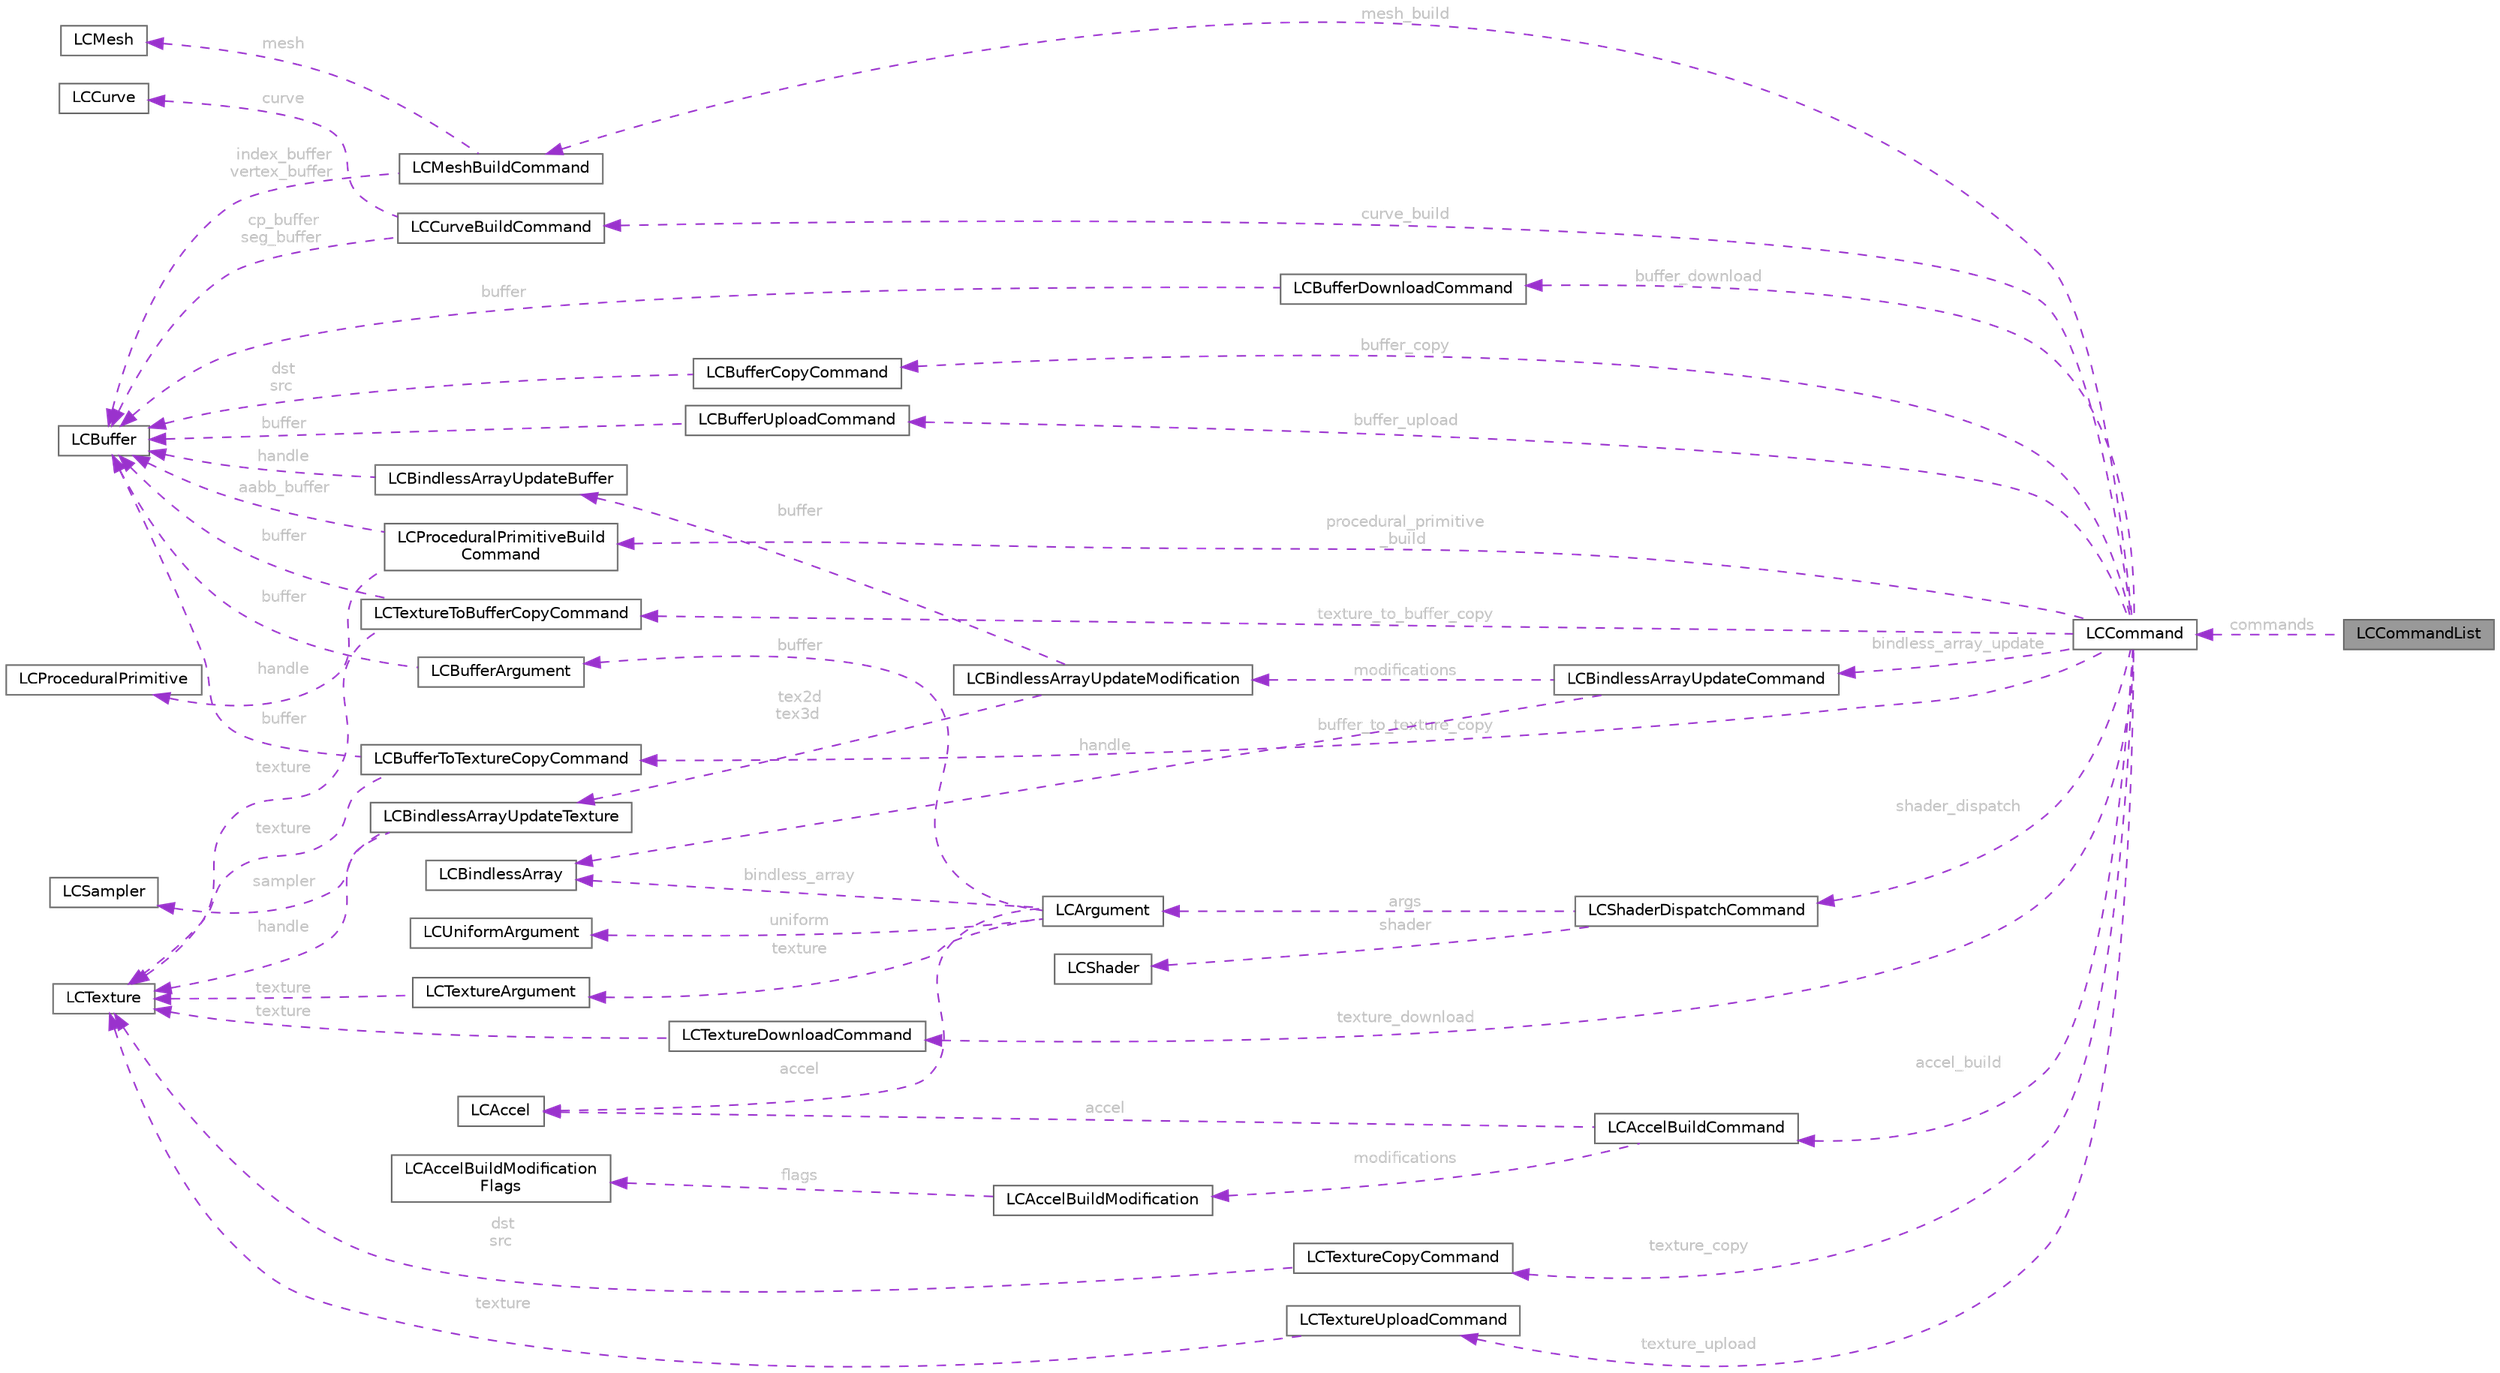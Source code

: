 digraph "LCCommandList"
{
 // LATEX_PDF_SIZE
  bgcolor="transparent";
  edge [fontname=Helvetica,fontsize=10,labelfontname=Helvetica,labelfontsize=10];
  node [fontname=Helvetica,fontsize=10,shape=box,height=0.2,width=0.4];
  rankdir="LR";
  Node1 [id="Node000001",label="LCCommandList",height=0.2,width=0.4,color="gray40", fillcolor="grey60", style="filled", fontcolor="black",tooltip=" "];
  Node2 -> Node1 [id="edge1_Node000001_Node000002",dir="back",color="darkorchid3",style="dashed",tooltip=" ",label=" commands",fontcolor="grey" ];
  Node2 [id="Node000002",label="LCCommand",height=0.2,width=0.4,color="gray40", fillcolor="white", style="filled",URL="$struct_l_c_command.html",tooltip=" "];
  Node3 -> Node2 [id="edge2_Node000002_Node000003",dir="back",color="darkorchid3",style="dashed",tooltip=" ",label=" buffer_upload",fontcolor="grey" ];
  Node3 [id="Node000003",label="LCBufferUploadCommand",height=0.2,width=0.4,color="gray40", fillcolor="white", style="filled",URL="$struct_l_c_buffer_upload_command.html",tooltip=" "];
  Node4 -> Node3 [id="edge3_Node000003_Node000004",dir="back",color="darkorchid3",style="dashed",tooltip=" ",label=" buffer",fontcolor="grey" ];
  Node4 [id="Node000004",label="LCBuffer",height=0.2,width=0.4,color="gray40", fillcolor="white", style="filled",URL="$struct_l_c_buffer.html",tooltip=" "];
  Node5 -> Node2 [id="edge4_Node000002_Node000005",dir="back",color="darkorchid3",style="dashed",tooltip=" ",label=" buffer_download",fontcolor="grey" ];
  Node5 [id="Node000005",label="LCBufferDownloadCommand",height=0.2,width=0.4,color="gray40", fillcolor="white", style="filled",URL="$struct_l_c_buffer_download_command.html",tooltip=" "];
  Node4 -> Node5 [id="edge5_Node000005_Node000004",dir="back",color="darkorchid3",style="dashed",tooltip=" ",label=" buffer",fontcolor="grey" ];
  Node6 -> Node2 [id="edge6_Node000002_Node000006",dir="back",color="darkorchid3",style="dashed",tooltip=" ",label=" buffer_copy",fontcolor="grey" ];
  Node6 [id="Node000006",label="LCBufferCopyCommand",height=0.2,width=0.4,color="gray40", fillcolor="white", style="filled",URL="$struct_l_c_buffer_copy_command.html",tooltip=" "];
  Node4 -> Node6 [id="edge7_Node000006_Node000004",dir="back",color="darkorchid3",style="dashed",tooltip=" ",label=" dst\nsrc",fontcolor="grey" ];
  Node7 -> Node2 [id="edge8_Node000002_Node000007",dir="back",color="darkorchid3",style="dashed",tooltip=" ",label=" buffer_to_texture_copy",fontcolor="grey" ];
  Node7 [id="Node000007",label="LCBufferToTextureCopyCommand",height=0.2,width=0.4,color="gray40", fillcolor="white", style="filled",URL="$struct_l_c_buffer_to_texture_copy_command.html",tooltip=" "];
  Node4 -> Node7 [id="edge9_Node000007_Node000004",dir="back",color="darkorchid3",style="dashed",tooltip=" ",label=" buffer",fontcolor="grey" ];
  Node8 -> Node7 [id="edge10_Node000007_Node000008",dir="back",color="darkorchid3",style="dashed",tooltip=" ",label=" texture",fontcolor="grey" ];
  Node8 [id="Node000008",label="LCTexture",height=0.2,width=0.4,color="gray40", fillcolor="white", style="filled",URL="$struct_l_c_texture.html",tooltip=" "];
  Node9 -> Node2 [id="edge11_Node000002_Node000009",dir="back",color="darkorchid3",style="dashed",tooltip=" ",label=" texture_to_buffer_copy",fontcolor="grey" ];
  Node9 [id="Node000009",label="LCTextureToBufferCopyCommand",height=0.2,width=0.4,color="gray40", fillcolor="white", style="filled",URL="$struct_l_c_texture_to_buffer_copy_command.html",tooltip=" "];
  Node4 -> Node9 [id="edge12_Node000009_Node000004",dir="back",color="darkorchid3",style="dashed",tooltip=" ",label=" buffer",fontcolor="grey" ];
  Node8 -> Node9 [id="edge13_Node000009_Node000008",dir="back",color="darkorchid3",style="dashed",tooltip=" ",label=" texture",fontcolor="grey" ];
  Node10 -> Node2 [id="edge14_Node000002_Node000010",dir="back",color="darkorchid3",style="dashed",tooltip=" ",label=" texture_upload",fontcolor="grey" ];
  Node10 [id="Node000010",label="LCTextureUploadCommand",height=0.2,width=0.4,color="gray40", fillcolor="white", style="filled",URL="$struct_l_c_texture_upload_command.html",tooltip=" "];
  Node8 -> Node10 [id="edge15_Node000010_Node000008",dir="back",color="darkorchid3",style="dashed",tooltip=" ",label=" texture",fontcolor="grey" ];
  Node11 -> Node2 [id="edge16_Node000002_Node000011",dir="back",color="darkorchid3",style="dashed",tooltip=" ",label=" texture_download",fontcolor="grey" ];
  Node11 [id="Node000011",label="LCTextureDownloadCommand",height=0.2,width=0.4,color="gray40", fillcolor="white", style="filled",URL="$struct_l_c_texture_download_command.html",tooltip=" "];
  Node8 -> Node11 [id="edge17_Node000011_Node000008",dir="back",color="darkorchid3",style="dashed",tooltip=" ",label=" texture",fontcolor="grey" ];
  Node12 -> Node2 [id="edge18_Node000002_Node000012",dir="back",color="darkorchid3",style="dashed",tooltip=" ",label=" texture_copy",fontcolor="grey" ];
  Node12 [id="Node000012",label="LCTextureCopyCommand",height=0.2,width=0.4,color="gray40", fillcolor="white", style="filled",URL="$struct_l_c_texture_copy_command.html",tooltip=" "];
  Node8 -> Node12 [id="edge19_Node000012_Node000008",dir="back",color="darkorchid3",style="dashed",tooltip=" ",label=" dst\nsrc",fontcolor="grey" ];
  Node13 -> Node2 [id="edge20_Node000002_Node000013",dir="back",color="darkorchid3",style="dashed",tooltip=" ",label=" shader_dispatch",fontcolor="grey" ];
  Node13 [id="Node000013",label="LCShaderDispatchCommand",height=0.2,width=0.4,color="gray40", fillcolor="white", style="filled",URL="$struct_l_c_shader_dispatch_command.html",tooltip=" "];
  Node14 -> Node13 [id="edge21_Node000013_Node000014",dir="back",color="darkorchid3",style="dashed",tooltip=" ",label=" shader",fontcolor="grey" ];
  Node14 [id="Node000014",label="LCShader",height=0.2,width=0.4,color="gray40", fillcolor="white", style="filled",URL="$struct_l_c_shader.html",tooltip=" "];
  Node15 -> Node13 [id="edge22_Node000013_Node000015",dir="back",color="darkorchid3",style="dashed",tooltip=" ",label=" args",fontcolor="grey" ];
  Node15 [id="Node000015",label="LCArgument",height=0.2,width=0.4,color="gray40", fillcolor="white", style="filled",URL="$struct_l_c_argument.html",tooltip=" "];
  Node16 -> Node15 [id="edge23_Node000015_Node000016",dir="back",color="darkorchid3",style="dashed",tooltip=" ",label=" buffer",fontcolor="grey" ];
  Node16 [id="Node000016",label="LCBufferArgument",height=0.2,width=0.4,color="gray40", fillcolor="white", style="filled",URL="$struct_l_c_buffer_argument.html",tooltip=" "];
  Node4 -> Node16 [id="edge24_Node000016_Node000004",dir="back",color="darkorchid3",style="dashed",tooltip=" ",label=" buffer",fontcolor="grey" ];
  Node17 -> Node15 [id="edge25_Node000015_Node000017",dir="back",color="darkorchid3",style="dashed",tooltip=" ",label=" texture",fontcolor="grey" ];
  Node17 [id="Node000017",label="LCTextureArgument",height=0.2,width=0.4,color="gray40", fillcolor="white", style="filled",URL="$struct_l_c_texture_argument.html",tooltip=" "];
  Node8 -> Node17 [id="edge26_Node000017_Node000008",dir="back",color="darkorchid3",style="dashed",tooltip=" ",label=" texture",fontcolor="grey" ];
  Node18 -> Node15 [id="edge27_Node000015_Node000018",dir="back",color="darkorchid3",style="dashed",tooltip=" ",label=" uniform",fontcolor="grey" ];
  Node18 [id="Node000018",label="LCUniformArgument",height=0.2,width=0.4,color="gray40", fillcolor="white", style="filled",URL="$struct_l_c_uniform_argument.html",tooltip=" "];
  Node19 -> Node15 [id="edge28_Node000015_Node000019",dir="back",color="darkorchid3",style="dashed",tooltip=" ",label=" bindless_array",fontcolor="grey" ];
  Node19 [id="Node000019",label="LCBindlessArray",height=0.2,width=0.4,color="gray40", fillcolor="white", style="filled",URL="$struct_l_c_bindless_array.html",tooltip=" "];
  Node20 -> Node15 [id="edge29_Node000015_Node000020",dir="back",color="darkorchid3",style="dashed",tooltip=" ",label=" accel",fontcolor="grey" ];
  Node20 [id="Node000020",label="LCAccel",height=0.2,width=0.4,color="gray40", fillcolor="white", style="filled",URL="$struct_l_c_accel.html",tooltip=" "];
  Node21 -> Node2 [id="edge30_Node000002_Node000021",dir="back",color="darkorchid3",style="dashed",tooltip=" ",label=" mesh_build",fontcolor="grey" ];
  Node21 [id="Node000021",label="LCMeshBuildCommand",height=0.2,width=0.4,color="gray40", fillcolor="white", style="filled",URL="$struct_l_c_mesh_build_command.html",tooltip=" "];
  Node22 -> Node21 [id="edge31_Node000021_Node000022",dir="back",color="darkorchid3",style="dashed",tooltip=" ",label=" mesh",fontcolor="grey" ];
  Node22 [id="Node000022",label="LCMesh",height=0.2,width=0.4,color="gray40", fillcolor="white", style="filled",URL="$struct_l_c_mesh.html",tooltip=" "];
  Node4 -> Node21 [id="edge32_Node000021_Node000004",dir="back",color="darkorchid3",style="dashed",tooltip=" ",label=" index_buffer\nvertex_buffer",fontcolor="grey" ];
  Node23 -> Node2 [id="edge33_Node000002_Node000023",dir="back",color="darkorchid3",style="dashed",tooltip=" ",label=" curve_build",fontcolor="grey" ];
  Node23 [id="Node000023",label="LCCurveBuildCommand",height=0.2,width=0.4,color="gray40", fillcolor="white", style="filled",URL="$struct_l_c_curve_build_command.html",tooltip=" "];
  Node24 -> Node23 [id="edge34_Node000023_Node000024",dir="back",color="darkorchid3",style="dashed",tooltip=" ",label=" curve",fontcolor="grey" ];
  Node24 [id="Node000024",label="LCCurve",height=0.2,width=0.4,color="gray40", fillcolor="white", style="filled",URL="$struct_l_c_curve.html",tooltip=" "];
  Node4 -> Node23 [id="edge35_Node000023_Node000004",dir="back",color="darkorchid3",style="dashed",tooltip=" ",label=" cp_buffer\nseg_buffer",fontcolor="grey" ];
  Node25 -> Node2 [id="edge36_Node000002_Node000025",dir="back",color="darkorchid3",style="dashed",tooltip=" ",label=" procedural_primitive\l_build",fontcolor="grey" ];
  Node25 [id="Node000025",label="LCProceduralPrimitiveBuild\lCommand",height=0.2,width=0.4,color="gray40", fillcolor="white", style="filled",URL="$struct_l_c_procedural_primitive_build_command.html",tooltip=" "];
  Node26 -> Node25 [id="edge37_Node000025_Node000026",dir="back",color="darkorchid3",style="dashed",tooltip=" ",label=" handle",fontcolor="grey" ];
  Node26 [id="Node000026",label="LCProceduralPrimitive",height=0.2,width=0.4,color="gray40", fillcolor="white", style="filled",URL="$struct_l_c_procedural_primitive.html",tooltip=" "];
  Node4 -> Node25 [id="edge38_Node000025_Node000004",dir="back",color="darkorchid3",style="dashed",tooltip=" ",label=" aabb_buffer",fontcolor="grey" ];
  Node27 -> Node2 [id="edge39_Node000002_Node000027",dir="back",color="darkorchid3",style="dashed",tooltip=" ",label=" accel_build",fontcolor="grey" ];
  Node27 [id="Node000027",label="LCAccelBuildCommand",height=0.2,width=0.4,color="gray40", fillcolor="white", style="filled",URL="$struct_l_c_accel_build_command.html",tooltip=" "];
  Node20 -> Node27 [id="edge40_Node000027_Node000020",dir="back",color="darkorchid3",style="dashed",tooltip=" ",label=" accel",fontcolor="grey" ];
  Node28 -> Node27 [id="edge41_Node000027_Node000028",dir="back",color="darkorchid3",style="dashed",tooltip=" ",label=" modifications",fontcolor="grey" ];
  Node28 [id="Node000028",label="LCAccelBuildModification",height=0.2,width=0.4,color="gray40", fillcolor="white", style="filled",URL="$struct_l_c_accel_build_modification.html",tooltip=" "];
  Node29 -> Node28 [id="edge42_Node000028_Node000029",dir="back",color="darkorchid3",style="dashed",tooltip=" ",label=" flags",fontcolor="grey" ];
  Node29 [id="Node000029",label="LCAccelBuildModification\lFlags",height=0.2,width=0.4,color="gray40", fillcolor="white", style="filled",URL="$struct_l_c_accel_build_modification_flags.html",tooltip=" "];
  Node30 -> Node2 [id="edge43_Node000002_Node000030",dir="back",color="darkorchid3",style="dashed",tooltip=" ",label=" bindless_array_update",fontcolor="grey" ];
  Node30 [id="Node000030",label="LCBindlessArrayUpdateCommand",height=0.2,width=0.4,color="gray40", fillcolor="white", style="filled",URL="$struct_l_c_bindless_array_update_command.html",tooltip=" "];
  Node19 -> Node30 [id="edge44_Node000030_Node000019",dir="back",color="darkorchid3",style="dashed",tooltip=" ",label=" handle",fontcolor="grey" ];
  Node31 -> Node30 [id="edge45_Node000030_Node000031",dir="back",color="darkorchid3",style="dashed",tooltip=" ",label=" modifications",fontcolor="grey" ];
  Node31 [id="Node000031",label="LCBindlessArrayUpdateModification",height=0.2,width=0.4,color="gray40", fillcolor="white", style="filled",URL="$struct_l_c_bindless_array_update_modification.html",tooltip=" "];
  Node32 -> Node31 [id="edge46_Node000031_Node000032",dir="back",color="darkorchid3",style="dashed",tooltip=" ",label=" buffer",fontcolor="grey" ];
  Node32 [id="Node000032",label="LCBindlessArrayUpdateBuffer",height=0.2,width=0.4,color="gray40", fillcolor="white", style="filled",URL="$struct_l_c_bindless_array_update_buffer.html",tooltip=" "];
  Node4 -> Node32 [id="edge47_Node000032_Node000004",dir="back",color="darkorchid3",style="dashed",tooltip=" ",label=" handle",fontcolor="grey" ];
  Node33 -> Node31 [id="edge48_Node000031_Node000033",dir="back",color="darkorchid3",style="dashed",tooltip=" ",label=" tex2d\ntex3d",fontcolor="grey" ];
  Node33 [id="Node000033",label="LCBindlessArrayUpdateTexture",height=0.2,width=0.4,color="gray40", fillcolor="white", style="filled",URL="$struct_l_c_bindless_array_update_texture.html",tooltip=" "];
  Node8 -> Node33 [id="edge49_Node000033_Node000008",dir="back",color="darkorchid3",style="dashed",tooltip=" ",label=" handle",fontcolor="grey" ];
  Node34 -> Node33 [id="edge50_Node000033_Node000034",dir="back",color="darkorchid3",style="dashed",tooltip=" ",label=" sampler",fontcolor="grey" ];
  Node34 [id="Node000034",label="LCSampler",height=0.2,width=0.4,color="gray40", fillcolor="white", style="filled",URL="$struct_l_c_sampler.html",tooltip=" "];
}
